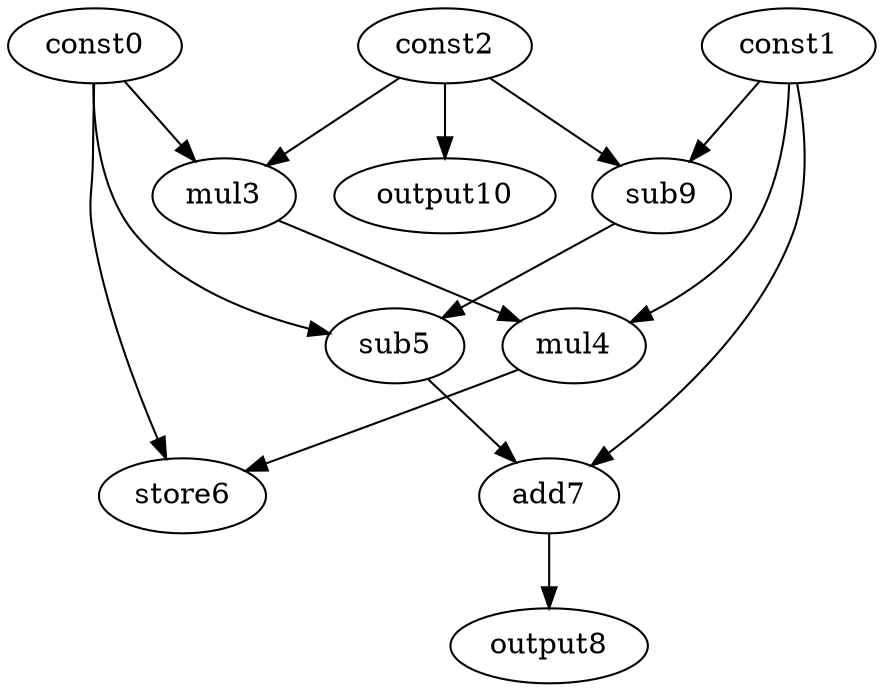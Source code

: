 digraph G { 
const0[opcode=const]; 
const1[opcode=const]; 
const2[opcode=const]; 
mul3[opcode=mul]; 
mul4[opcode=mul]; 
sub5[opcode=sub]; 
store6[opcode=store]; 
add7[opcode=add]; 
output8[opcode=output]; 
sub9[opcode=sub]; 
output10[opcode=output]; 
const0->mul3[operand=0];
const2->mul3[operand=1];
const1->sub9[operand=0];
const2->sub9[operand=1];
const2->output10[operand=0];
const1->mul4[operand=0];
mul3->mul4[operand=1];
const0->sub5[operand=0];
sub9->sub5[operand=1];
const0->store6[operand=0];
mul4->store6[operand=1];
const1->add7[operand=0];
sub5->add7[operand=1];
add7->output8[operand=0];
}
